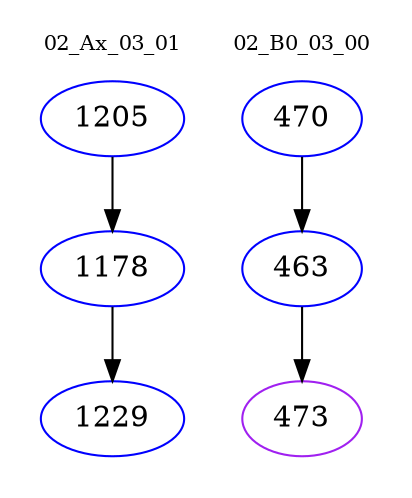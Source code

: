 digraph{
subgraph cluster_0 {
color = white
label = "02_Ax_03_01";
fontsize=10;
T0_1205 [label="1205", color="blue"]
T0_1205 -> T0_1178 [color="black"]
T0_1178 [label="1178", color="blue"]
T0_1178 -> T0_1229 [color="black"]
T0_1229 [label="1229", color="blue"]
}
subgraph cluster_1 {
color = white
label = "02_B0_03_00";
fontsize=10;
T1_470 [label="470", color="blue"]
T1_470 -> T1_463 [color="black"]
T1_463 [label="463", color="blue"]
T1_463 -> T1_473 [color="black"]
T1_473 [label="473", color="purple"]
}
}
